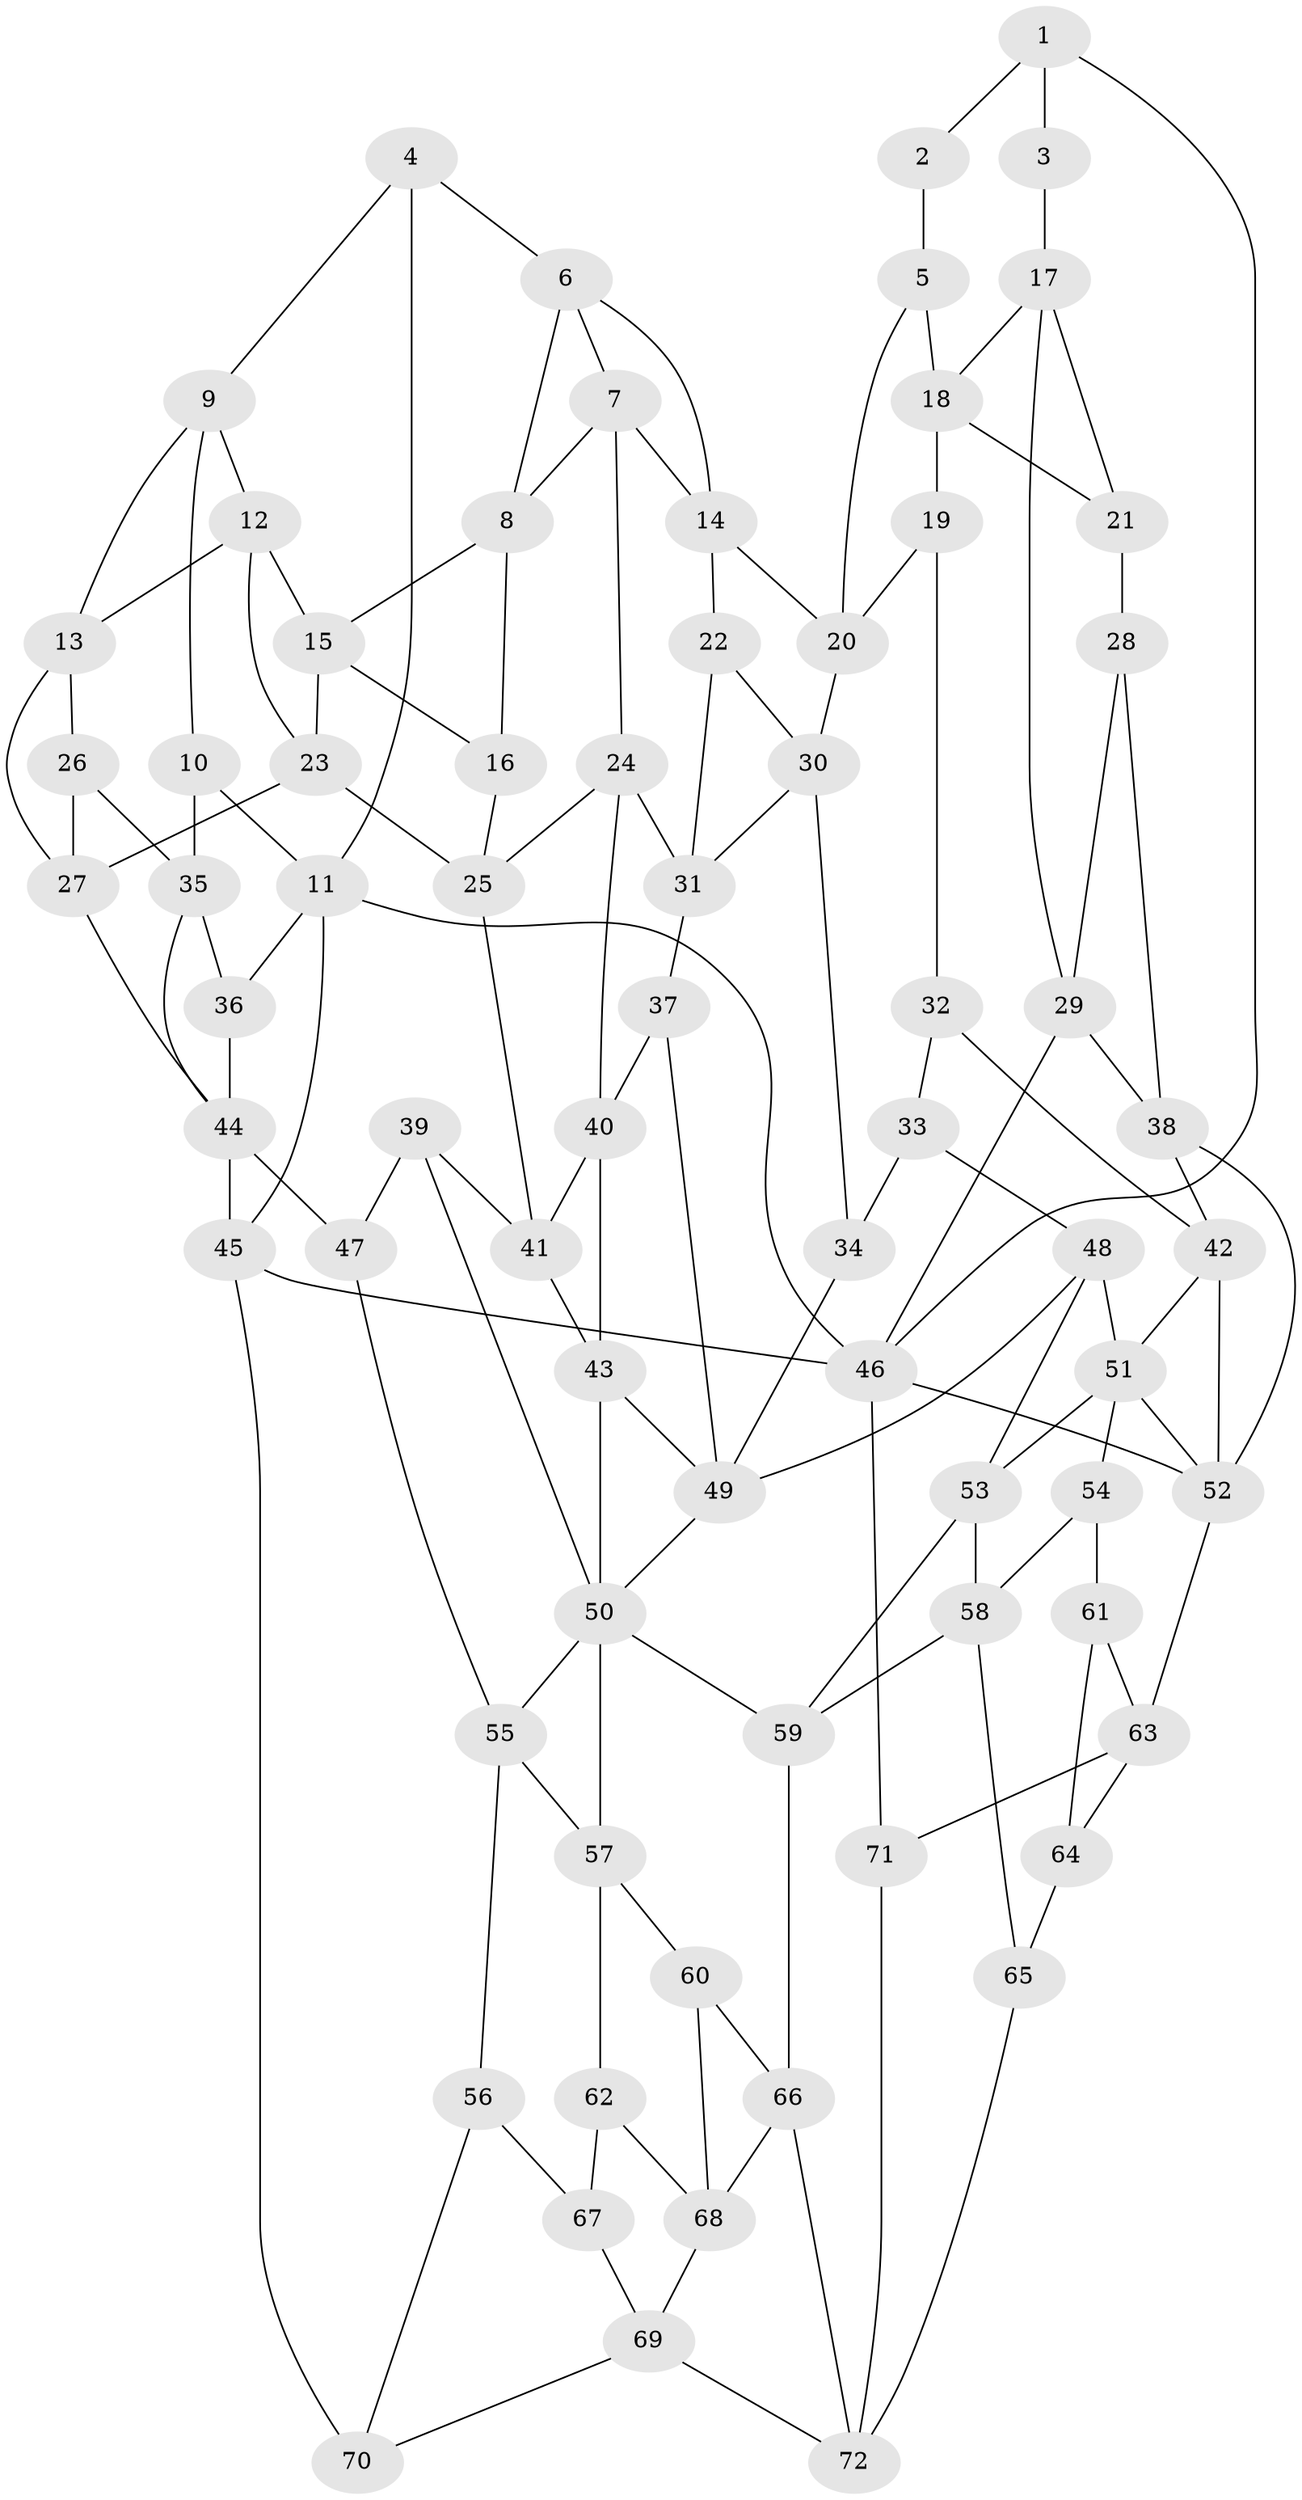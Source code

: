 // original degree distribution, {3: 0.020833333333333332, 4: 0.2152777777777778, 6: 0.2152777777777778, 5: 0.5486111111111112}
// Generated by graph-tools (version 1.1) at 2025/27/03/09/25 03:27:16]
// undirected, 72 vertices, 133 edges
graph export_dot {
graph [start="1"]
  node [color=gray90,style=filled];
  1;
  2;
  3;
  4;
  5;
  6;
  7;
  8;
  9;
  10;
  11;
  12;
  13;
  14;
  15;
  16;
  17;
  18;
  19;
  20;
  21;
  22;
  23;
  24;
  25;
  26;
  27;
  28;
  29;
  30;
  31;
  32;
  33;
  34;
  35;
  36;
  37;
  38;
  39;
  40;
  41;
  42;
  43;
  44;
  45;
  46;
  47;
  48;
  49;
  50;
  51;
  52;
  53;
  54;
  55;
  56;
  57;
  58;
  59;
  60;
  61;
  62;
  63;
  64;
  65;
  66;
  67;
  68;
  69;
  70;
  71;
  72;
  1 -- 2 [weight=1.0];
  1 -- 3 [weight=2.0];
  1 -- 46 [weight=1.0];
  2 -- 5 [weight=2.0];
  3 -- 17 [weight=1.0];
  4 -- 6 [weight=1.0];
  4 -- 9 [weight=1.0];
  4 -- 11 [weight=1.0];
  5 -- 18 [weight=1.0];
  5 -- 20 [weight=1.0];
  6 -- 7 [weight=1.0];
  6 -- 8 [weight=1.0];
  6 -- 14 [weight=1.0];
  7 -- 8 [weight=1.0];
  7 -- 14 [weight=1.0];
  7 -- 24 [weight=1.0];
  8 -- 15 [weight=1.0];
  8 -- 16 [weight=1.0];
  9 -- 10 [weight=1.0];
  9 -- 12 [weight=1.0];
  9 -- 13 [weight=1.0];
  10 -- 11 [weight=1.0];
  10 -- 35 [weight=1.0];
  11 -- 36 [weight=1.0];
  11 -- 45 [weight=1.0];
  11 -- 46 [weight=1.0];
  12 -- 13 [weight=1.0];
  12 -- 15 [weight=1.0];
  12 -- 23 [weight=1.0];
  13 -- 26 [weight=1.0];
  13 -- 27 [weight=1.0];
  14 -- 20 [weight=1.0];
  14 -- 22 [weight=1.0];
  15 -- 16 [weight=1.0];
  15 -- 23 [weight=1.0];
  16 -- 25 [weight=1.0];
  17 -- 18 [weight=1.0];
  17 -- 21 [weight=1.0];
  17 -- 29 [weight=1.0];
  18 -- 19 [weight=1.0];
  18 -- 21 [weight=1.0];
  19 -- 20 [weight=1.0];
  19 -- 32 [weight=2.0];
  20 -- 30 [weight=1.0];
  21 -- 28 [weight=2.0];
  22 -- 30 [weight=1.0];
  22 -- 31 [weight=1.0];
  23 -- 25 [weight=1.0];
  23 -- 27 [weight=1.0];
  24 -- 25 [weight=1.0];
  24 -- 31 [weight=1.0];
  24 -- 40 [weight=1.0];
  25 -- 41 [weight=1.0];
  26 -- 27 [weight=1.0];
  26 -- 35 [weight=1.0];
  27 -- 44 [weight=1.0];
  28 -- 29 [weight=1.0];
  28 -- 38 [weight=1.0];
  29 -- 38 [weight=1.0];
  29 -- 46 [weight=1.0];
  30 -- 31 [weight=1.0];
  30 -- 34 [weight=1.0];
  31 -- 37 [weight=1.0];
  32 -- 33 [weight=1.0];
  32 -- 42 [weight=1.0];
  33 -- 34 [weight=1.0];
  33 -- 48 [weight=2.0];
  34 -- 49 [weight=1.0];
  35 -- 36 [weight=1.0];
  35 -- 44 [weight=1.0];
  36 -- 44 [weight=1.0];
  37 -- 40 [weight=1.0];
  37 -- 49 [weight=1.0];
  38 -- 42 [weight=1.0];
  38 -- 52 [weight=1.0];
  39 -- 41 [weight=1.0];
  39 -- 47 [weight=1.0];
  39 -- 50 [weight=1.0];
  40 -- 41 [weight=1.0];
  40 -- 43 [weight=1.0];
  41 -- 43 [weight=1.0];
  42 -- 51 [weight=1.0];
  42 -- 52 [weight=1.0];
  43 -- 49 [weight=1.0];
  43 -- 50 [weight=1.0];
  44 -- 45 [weight=1.0];
  44 -- 47 [weight=2.0];
  45 -- 46 [weight=1.0];
  45 -- 70 [weight=2.0];
  46 -- 52 [weight=1.0];
  46 -- 71 [weight=1.0];
  47 -- 55 [weight=1.0];
  48 -- 49 [weight=2.0];
  48 -- 51 [weight=1.0];
  48 -- 53 [weight=1.0];
  49 -- 50 [weight=1.0];
  50 -- 55 [weight=1.0];
  50 -- 57 [weight=1.0];
  50 -- 59 [weight=1.0];
  51 -- 52 [weight=1.0];
  51 -- 53 [weight=1.0];
  51 -- 54 [weight=2.0];
  52 -- 63 [weight=1.0];
  53 -- 58 [weight=1.0];
  53 -- 59 [weight=1.0];
  54 -- 58 [weight=1.0];
  54 -- 61 [weight=1.0];
  55 -- 56 [weight=1.0];
  55 -- 57 [weight=1.0];
  56 -- 67 [weight=1.0];
  56 -- 70 [weight=1.0];
  57 -- 60 [weight=1.0];
  57 -- 62 [weight=1.0];
  58 -- 59 [weight=1.0];
  58 -- 65 [weight=1.0];
  59 -- 66 [weight=1.0];
  60 -- 66 [weight=1.0];
  60 -- 68 [weight=1.0];
  61 -- 63 [weight=1.0];
  61 -- 64 [weight=1.0];
  62 -- 67 [weight=2.0];
  62 -- 68 [weight=1.0];
  63 -- 64 [weight=1.0];
  63 -- 71 [weight=1.0];
  64 -- 65 [weight=2.0];
  65 -- 72 [weight=1.0];
  66 -- 68 [weight=1.0];
  66 -- 72 [weight=1.0];
  67 -- 69 [weight=1.0];
  68 -- 69 [weight=1.0];
  69 -- 70 [weight=1.0];
  69 -- 72 [weight=1.0];
  71 -- 72 [weight=1.0];
}
